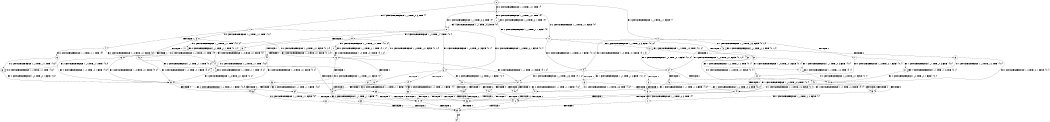 digraph BCG {
size = "7, 10.5";
center = TRUE;
node [shape = circle];
0 [peripheries = 2];
0 -> 1 [label = "EX !1 !ATOMIC_EXCH_BRANCH (1, +1, TRUE, +0, 3, TRUE) !{}"];
0 -> 2 [label = "EX !2 !ATOMIC_EXCH_BRANCH (1, +1, TRUE, +1, 1, FALSE) !{}"];
0 -> 3 [label = "EX !0 !ATOMIC_EXCH_BRANCH (1, +0, TRUE, +0, 1, TRUE) !{}"];
1 -> 4 [label = "TERMINATE !1"];
1 -> 5 [label = "EX !2 !ATOMIC_EXCH_BRANCH (1, +1, TRUE, +1, 1, TRUE) !{0, 1}"];
1 -> 6 [label = "EX !0 !ATOMIC_EXCH_BRANCH (1, +0, TRUE, +0, 1, FALSE) !{0, 1}"];
2 -> 7 [label = "TERMINATE !2"];
2 -> 8 [label = "EX !1 !ATOMIC_EXCH_BRANCH (1, +1, TRUE, +0, 3, FALSE) !{0, 1, 2}"];
2 -> 9 [label = "EX !0 !ATOMIC_EXCH_BRANCH (1, +0, TRUE, +0, 1, FALSE) !{0, 1, 2}"];
3 -> 10 [label = "EX !1 !ATOMIC_EXCH_BRANCH (1, +1, TRUE, +0, 3, TRUE) !{0}"];
3 -> 11 [label = "EX !2 !ATOMIC_EXCH_BRANCH (1, +1, TRUE, +1, 1, FALSE) !{0}"];
3 -> 12 [label = "EX !0 !ATOMIC_EXCH_BRANCH (1, +0, TRUE, +0, 1, TRUE) !{0}"];
4 -> 13 [label = "EX !2 !ATOMIC_EXCH_BRANCH (1, +1, TRUE, +1, 1, TRUE) !{0}"];
4 -> 14 [label = "EX !0 !ATOMIC_EXCH_BRANCH (1, +0, TRUE, +0, 1, FALSE) !{0}"];
5 -> 15 [label = "TERMINATE !1"];
5 -> 16 [label = "EX !0 !ATOMIC_EXCH_BRANCH (1, +0, TRUE, +0, 1, FALSE) !{0, 1, 2}"];
5 -> 17 [label = "EX !2 !ATOMIC_EXCH_BRANCH (1, +1, TRUE, +1, 1, TRUE) !{0, 1, 2}"];
6 -> 18 [label = "TERMINATE !1"];
6 -> 19 [label = "TERMINATE !0"];
6 -> 20 [label = "EX !2 !ATOMIC_EXCH_BRANCH (1, +1, TRUE, +1, 1, FALSE) !{0, 1}"];
7 -> 21 [label = "EX !1 !ATOMIC_EXCH_BRANCH (1, +1, TRUE, +0, 3, FALSE) !{0, 1}"];
7 -> 22 [label = "EX !0 !ATOMIC_EXCH_BRANCH (1, +0, TRUE, +0, 1, FALSE) !{0, 1}"];
8 -> 23 [label = "TERMINATE !2"];
8 -> 24 [label = "EX !0 !ATOMIC_EXCH_BRANCH (1, +0, TRUE, +0, 1, FALSE) !{0, 1, 2}"];
8 -> 8 [label = "EX !1 !ATOMIC_EXCH_BRANCH (1, +1, TRUE, +1, 2, TRUE) !{0, 1, 2}"];
9 -> 25 [label = "TERMINATE !2"];
9 -> 26 [label = "TERMINATE !0"];
9 -> 27 [label = "EX !1 !ATOMIC_EXCH_BRANCH (1, +1, TRUE, +0, 3, TRUE) !{0, 1, 2}"];
10 -> 28 [label = "TERMINATE !1"];
10 -> 29 [label = "EX !2 !ATOMIC_EXCH_BRANCH (1, +1, TRUE, +1, 1, TRUE) !{0, 1}"];
10 -> 6 [label = "EX !0 !ATOMIC_EXCH_BRANCH (1, +0, TRUE, +0, 1, FALSE) !{0, 1}"];
11 -> 30 [label = "TERMINATE !2"];
11 -> 31 [label = "EX !1 !ATOMIC_EXCH_BRANCH (1, +1, TRUE, +0, 3, FALSE) !{0, 1, 2}"];
11 -> 9 [label = "EX !0 !ATOMIC_EXCH_BRANCH (1, +0, TRUE, +0, 1, FALSE) !{0, 1, 2}"];
12 -> 10 [label = "EX !1 !ATOMIC_EXCH_BRANCH (1, +1, TRUE, +0, 3, TRUE) !{0}"];
12 -> 11 [label = "EX !2 !ATOMIC_EXCH_BRANCH (1, +1, TRUE, +1, 1, FALSE) !{0}"];
12 -> 12 [label = "EX !0 !ATOMIC_EXCH_BRANCH (1, +0, TRUE, +0, 1, TRUE) !{0}"];
13 -> 32 [label = "EX !0 !ATOMIC_EXCH_BRANCH (1, +0, TRUE, +0, 1, FALSE) !{0, 2}"];
13 -> 33 [label = "EX !2 !ATOMIC_EXCH_BRANCH (1, +1, TRUE, +1, 1, TRUE) !{0, 2}"];
14 -> 34 [label = "TERMINATE !0"];
14 -> 35 [label = "EX !2 !ATOMIC_EXCH_BRANCH (1, +1, TRUE, +1, 1, FALSE) !{0}"];
15 -> 32 [label = "EX !0 !ATOMIC_EXCH_BRANCH (1, +0, TRUE, +0, 1, FALSE) !{0, 2}"];
15 -> 33 [label = "EX !2 !ATOMIC_EXCH_BRANCH (1, +1, TRUE, +1, 1, TRUE) !{0, 2}"];
16 -> 36 [label = "TERMINATE !1"];
16 -> 37 [label = "TERMINATE !0"];
16 -> 27 [label = "EX !2 !ATOMIC_EXCH_BRANCH (1, +1, TRUE, +1, 1, FALSE) !{0, 1, 2}"];
17 -> 15 [label = "TERMINATE !1"];
17 -> 16 [label = "EX !0 !ATOMIC_EXCH_BRANCH (1, +0, TRUE, +0, 1, FALSE) !{0, 1, 2}"];
17 -> 17 [label = "EX !2 !ATOMIC_EXCH_BRANCH (1, +1, TRUE, +1, 1, TRUE) !{0, 1, 2}"];
18 -> 34 [label = "TERMINATE !0"];
18 -> 35 [label = "EX !2 !ATOMIC_EXCH_BRANCH (1, +1, TRUE, +1, 1, FALSE) !{0}"];
19 -> 34 [label = "TERMINATE !1"];
19 -> 38 [label = "EX !2 !ATOMIC_EXCH_BRANCH (1, +1, TRUE, +1, 1, FALSE) !{1}"];
20 -> 39 [label = "TERMINATE !1"];
20 -> 40 [label = "TERMINATE !2"];
20 -> 41 [label = "TERMINATE !0"];
21 -> 42 [label = "EX !0 !ATOMIC_EXCH_BRANCH (1, +0, TRUE, +0, 1, FALSE) !{0, 1}"];
21 -> 21 [label = "EX !1 !ATOMIC_EXCH_BRANCH (1, +1, TRUE, +1, 2, TRUE) !{0, 1}"];
22 -> 43 [label = "TERMINATE !0"];
22 -> 44 [label = "EX !1 !ATOMIC_EXCH_BRANCH (1, +1, TRUE, +0, 3, TRUE) !{0, 1}"];
23 -> 42 [label = "EX !0 !ATOMIC_EXCH_BRANCH (1, +0, TRUE, +0, 1, FALSE) !{0, 1}"];
23 -> 21 [label = "EX !1 !ATOMIC_EXCH_BRANCH (1, +1, TRUE, +1, 2, TRUE) !{0, 1}"];
24 -> 45 [label = "TERMINATE !2"];
24 -> 46 [label = "TERMINATE !0"];
24 -> 27 [label = "EX !1 !ATOMIC_EXCH_BRANCH (1, +1, TRUE, +1, 2, FALSE) !{0, 1, 2}"];
25 -> 43 [label = "TERMINATE !0"];
25 -> 44 [label = "EX !1 !ATOMIC_EXCH_BRANCH (1, +1, TRUE, +0, 3, TRUE) !{0, 1}"];
26 -> 43 [label = "TERMINATE !2"];
26 -> 47 [label = "EX !1 !ATOMIC_EXCH_BRANCH (1, +1, TRUE, +0, 3, TRUE) !{1, 2}"];
27 -> 39 [label = "TERMINATE !1"];
27 -> 40 [label = "TERMINATE !2"];
27 -> 41 [label = "TERMINATE !0"];
28 -> 48 [label = "EX !2 !ATOMIC_EXCH_BRANCH (1, +1, TRUE, +1, 1, TRUE) !{0}"];
28 -> 14 [label = "EX !0 !ATOMIC_EXCH_BRANCH (1, +0, TRUE, +0, 1, FALSE) !{0}"];
29 -> 49 [label = "TERMINATE !1"];
29 -> 50 [label = "EX !2 !ATOMIC_EXCH_BRANCH (1, +1, TRUE, +1, 1, TRUE) !{0, 1, 2}"];
29 -> 16 [label = "EX !0 !ATOMIC_EXCH_BRANCH (1, +0, TRUE, +0, 1, FALSE) !{0, 1, 2}"];
30 -> 51 [label = "EX !1 !ATOMIC_EXCH_BRANCH (1, +1, TRUE, +0, 3, FALSE) !{0, 1}"];
30 -> 22 [label = "EX !0 !ATOMIC_EXCH_BRANCH (1, +0, TRUE, +0, 1, FALSE) !{0, 1}"];
31 -> 52 [label = "TERMINATE !2"];
31 -> 31 [label = "EX !1 !ATOMIC_EXCH_BRANCH (1, +1, TRUE, +1, 2, TRUE) !{0, 1, 2}"];
31 -> 24 [label = "EX !0 !ATOMIC_EXCH_BRANCH (1, +0, TRUE, +0, 1, FALSE) !{0, 1, 2}"];
32 -> 53 [label = "TERMINATE !0"];
32 -> 54 [label = "EX !2 !ATOMIC_EXCH_BRANCH (1, +1, TRUE, +1, 1, FALSE) !{0, 2}"];
33 -> 32 [label = "EX !0 !ATOMIC_EXCH_BRANCH (1, +0, TRUE, +0, 1, FALSE) !{0, 2}"];
33 -> 33 [label = "EX !2 !ATOMIC_EXCH_BRANCH (1, +1, TRUE, +1, 1, TRUE) !{0, 2}"];
34 -> 55 [label = "EX !2 !ATOMIC_EXCH_BRANCH (1, +1, TRUE, +1, 1, FALSE) !{}"];
35 -> 56 [label = "TERMINATE !2"];
35 -> 57 [label = "TERMINATE !0"];
36 -> 53 [label = "TERMINATE !0"];
36 -> 54 [label = "EX !2 !ATOMIC_EXCH_BRANCH (1, +1, TRUE, +1, 1, FALSE) !{0, 2}"];
37 -> 53 [label = "TERMINATE !1"];
37 -> 47 [label = "EX !2 !ATOMIC_EXCH_BRANCH (1, +1, TRUE, +1, 1, FALSE) !{1, 2}"];
38 -> 57 [label = "TERMINATE !1"];
38 -> 58 [label = "TERMINATE !2"];
39 -> 56 [label = "TERMINATE !2"];
39 -> 57 [label = "TERMINATE !0"];
40 -> 56 [label = "TERMINATE !1"];
40 -> 58 [label = "TERMINATE !0"];
41 -> 57 [label = "TERMINATE !1"];
41 -> 58 [label = "TERMINATE !2"];
42 -> 59 [label = "TERMINATE !0"];
42 -> 44 [label = "EX !1 !ATOMIC_EXCH_BRANCH (1, +1, TRUE, +1, 2, FALSE) !{0, 1}"];
43 -> 60 [label = "EX !1 !ATOMIC_EXCH_BRANCH (1, +1, TRUE, +0, 3, TRUE) !{1}"];
44 -> 56 [label = "TERMINATE !1"];
44 -> 58 [label = "TERMINATE !0"];
45 -> 59 [label = "TERMINATE !0"];
45 -> 44 [label = "EX !1 !ATOMIC_EXCH_BRANCH (1, +1, TRUE, +1, 2, FALSE) !{0, 1}"];
46 -> 59 [label = "TERMINATE !2"];
46 -> 47 [label = "EX !1 !ATOMIC_EXCH_BRANCH (1, +1, TRUE, +1, 2, FALSE) !{1, 2}"];
47 -> 57 [label = "TERMINATE !1"];
47 -> 58 [label = "TERMINATE !2"];
48 -> 61 [label = "EX !2 !ATOMIC_EXCH_BRANCH (1, +1, TRUE, +1, 1, TRUE) !{0, 2}"];
48 -> 32 [label = "EX !0 !ATOMIC_EXCH_BRANCH (1, +0, TRUE, +0, 1, FALSE) !{0, 2}"];
49 -> 61 [label = "EX !2 !ATOMIC_EXCH_BRANCH (1, +1, TRUE, +1, 1, TRUE) !{0, 2}"];
49 -> 32 [label = "EX !0 !ATOMIC_EXCH_BRANCH (1, +0, TRUE, +0, 1, FALSE) !{0, 2}"];
50 -> 49 [label = "TERMINATE !1"];
50 -> 50 [label = "EX !2 !ATOMIC_EXCH_BRANCH (1, +1, TRUE, +1, 1, TRUE) !{0, 1, 2}"];
50 -> 16 [label = "EX !0 !ATOMIC_EXCH_BRANCH (1, +0, TRUE, +0, 1, FALSE) !{0, 1, 2}"];
51 -> 51 [label = "EX !1 !ATOMIC_EXCH_BRANCH (1, +1, TRUE, +1, 2, TRUE) !{0, 1}"];
51 -> 42 [label = "EX !0 !ATOMIC_EXCH_BRANCH (1, +0, TRUE, +0, 1, FALSE) !{0, 1}"];
52 -> 51 [label = "EX !1 !ATOMIC_EXCH_BRANCH (1, +1, TRUE, +1, 2, TRUE) !{0, 1}"];
52 -> 42 [label = "EX !0 !ATOMIC_EXCH_BRANCH (1, +0, TRUE, +0, 1, FALSE) !{0, 1}"];
53 -> 62 [label = "EX !2 !ATOMIC_EXCH_BRANCH (1, +1, TRUE, +1, 1, FALSE) !{2}"];
54 -> 56 [label = "TERMINATE !2"];
54 -> 57 [label = "TERMINATE !0"];
55 -> 63 [label = "TERMINATE !2"];
56 -> 63 [label = "TERMINATE !0"];
57 -> 63 [label = "TERMINATE !2"];
58 -> 63 [label = "TERMINATE !1"];
59 -> 60 [label = "EX !1 !ATOMIC_EXCH_BRANCH (1, +1, TRUE, +1, 2, FALSE) !{1}"];
60 -> 63 [label = "TERMINATE !1"];
61 -> 61 [label = "EX !2 !ATOMIC_EXCH_BRANCH (1, +1, TRUE, +1, 1, TRUE) !{0, 2}"];
61 -> 32 [label = "EX !0 !ATOMIC_EXCH_BRANCH (1, +0, TRUE, +0, 1, FALSE) !{0, 2}"];
62 -> 63 [label = "TERMINATE !2"];
63 -> 64 [label = "exit"];
}
